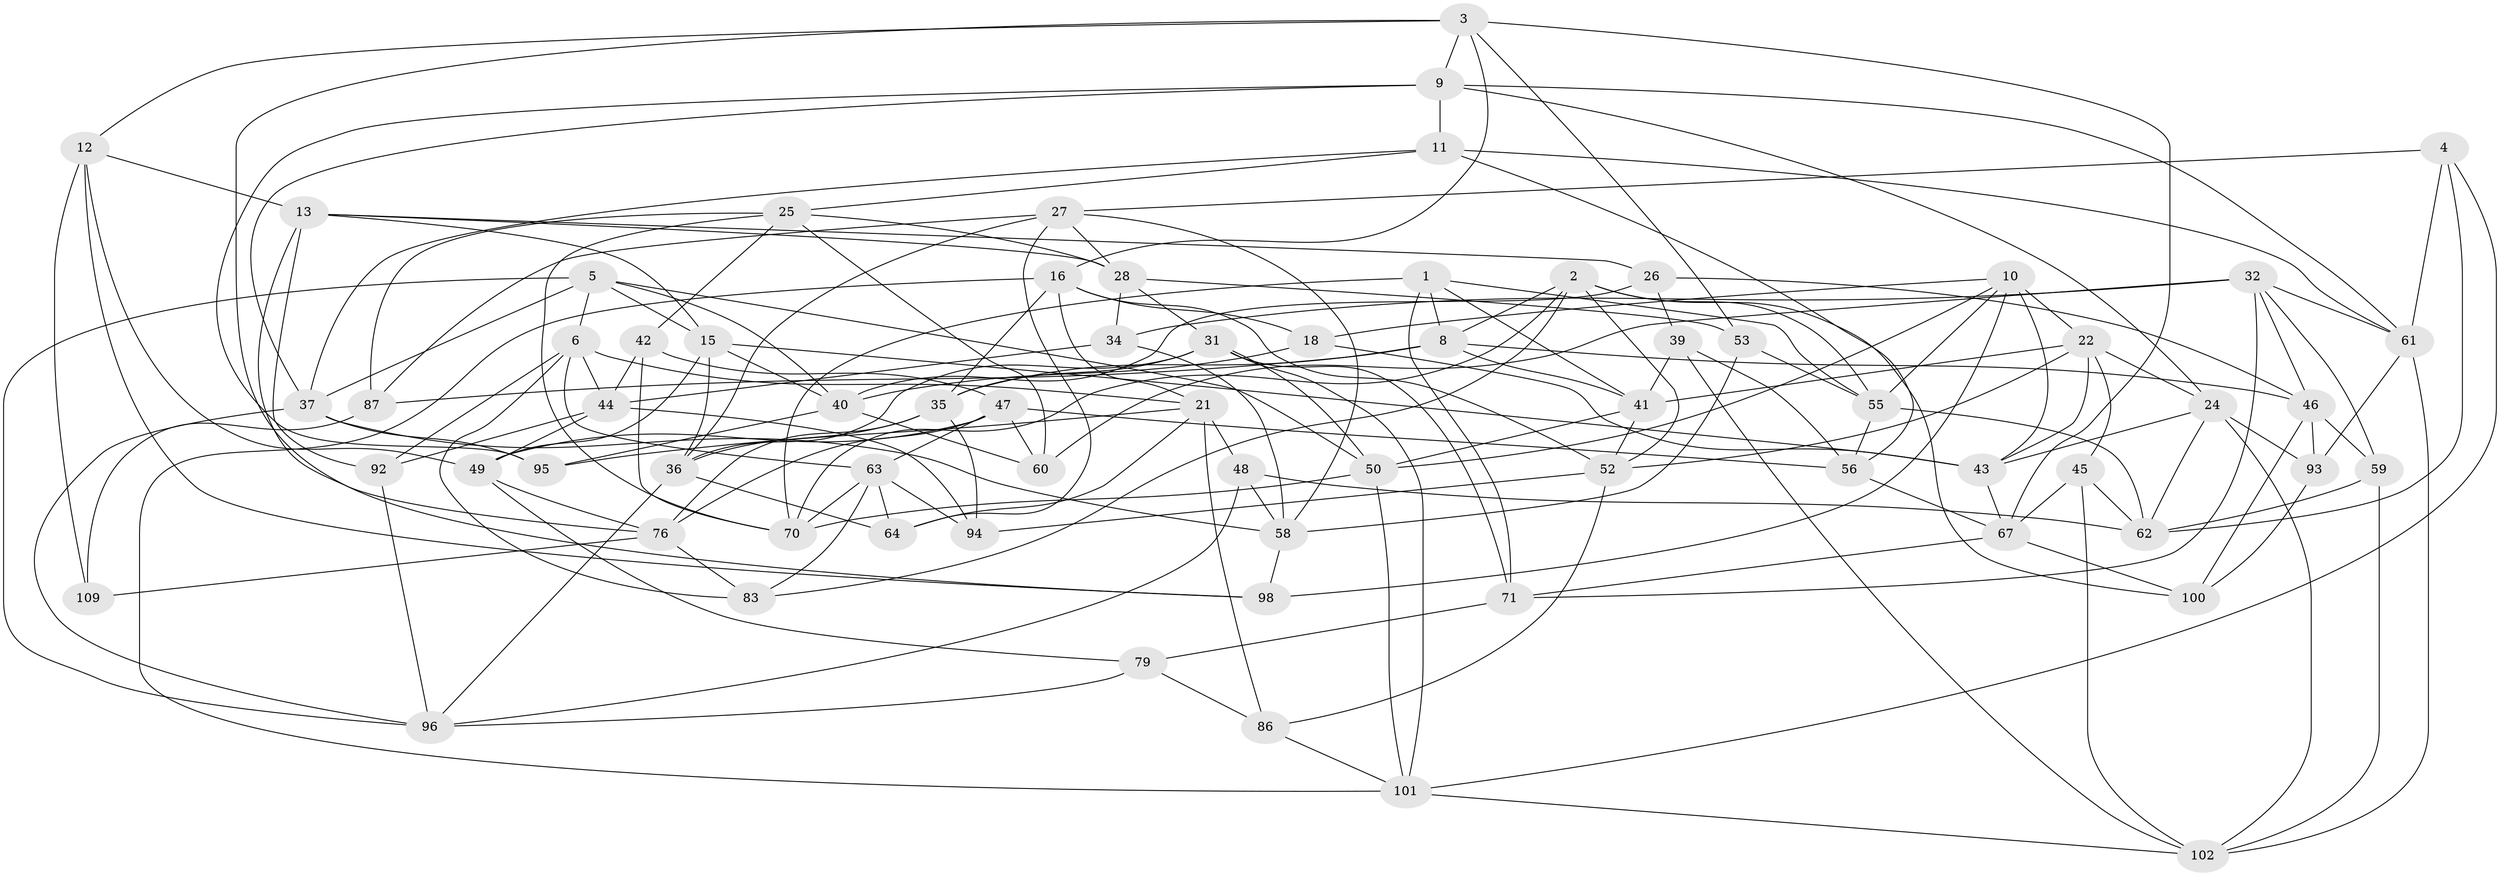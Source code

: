 // original degree distribution, {4: 1.0}
// Generated by graph-tools (version 1.1) at 2025/11/02/27/25 16:11:47]
// undirected, 69 vertices, 181 edges
graph export_dot {
graph [start="1"]
  node [color=gray90,style=filled];
  1 [super="+112"];
  2 [super="+78"];
  3 [super="+51"];
  4;
  5 [super="+7"];
  6 [super="+17"];
  8 [super="+91"];
  9 [super="+33"];
  10 [super="+69"];
  11 [super="+20"];
  12 [super="+14"];
  13 [super="+29"];
  15 [super="+19"];
  16 [super="+30"];
  18;
  21 [super="+111"];
  22 [super="+23"];
  24 [super="+75"];
  25 [super="+84"];
  26;
  27 [super="+89"];
  28 [super="+54"];
  31 [super="+38"];
  32 [super="+72"];
  34;
  35 [super="+88"];
  36 [super="+97"];
  37 [super="+106"];
  39;
  40 [super="+74"];
  41 [super="+105"];
  42;
  43 [super="+73"];
  44 [super="+68"];
  45;
  46 [super="+114"];
  47 [super="+77"];
  48;
  49 [super="+57"];
  50 [super="+103"];
  52 [super="+115"];
  53;
  55 [super="+99"];
  56 [super="+82"];
  58 [super="+85"];
  59;
  60;
  61 [super="+66"];
  62 [super="+80"];
  63 [super="+65"];
  64;
  67 [super="+81"];
  70 [super="+90"];
  71 [super="+107"];
  76 [super="+104"];
  79;
  83;
  86;
  87;
  92;
  93;
  94;
  95;
  96 [super="+113"];
  98;
  100;
  101 [super="+108"];
  102 [super="+110"];
  109;
  1 -- 55;
  1 -- 71 [weight=2];
  1 -- 8;
  1 -- 70;
  1 -- 41;
  2 -- 100;
  2 -- 70;
  2 -- 83;
  2 -- 8;
  2 -- 52;
  2 -- 55;
  3 -- 98;
  3 -- 53;
  3 -- 12;
  3 -- 67;
  3 -- 9;
  3 -- 16;
  4 -- 61;
  4 -- 62;
  4 -- 101;
  4 -- 27;
  5 -- 37;
  5 -- 15;
  5 -- 96;
  5 -- 50;
  5 -- 40;
  5 -- 6;
  6 -- 92;
  6 -- 63;
  6 -- 21;
  6 -- 83;
  6 -- 44;
  8 -- 46;
  8 -- 41;
  8 -- 87;
  8 -- 35;
  9 -- 11;
  9 -- 61;
  9 -- 95;
  9 -- 37;
  9 -- 24;
  10 -- 50;
  10 -- 22;
  10 -- 55;
  10 -- 18;
  10 -- 43;
  10 -- 98;
  11 -- 56 [weight=2];
  11 -- 25;
  11 -- 37;
  11 -- 61;
  12 -- 109 [weight=2];
  12 -- 98;
  12 -- 13;
  12 -- 49;
  13 -- 28;
  13 -- 26;
  13 -- 92;
  13 -- 76;
  13 -- 15;
  15 -- 36;
  15 -- 49;
  15 -- 43;
  15 -- 40;
  16 -- 18;
  16 -- 35;
  16 -- 52;
  16 -- 21;
  16 -- 101;
  18 -- 43;
  18 -- 40;
  21 -- 48;
  21 -- 86;
  21 -- 64;
  21 -- 95;
  22 -- 24;
  22 -- 45;
  22 -- 43;
  22 -- 52;
  22 -- 41;
  24 -- 102;
  24 -- 62;
  24 -- 43;
  24 -- 93;
  25 -- 70;
  25 -- 28;
  25 -- 60;
  25 -- 42;
  25 -- 87;
  26 -- 39;
  26 -- 46;
  26 -- 40;
  27 -- 64;
  27 -- 87;
  27 -- 36;
  27 -- 58;
  27 -- 28;
  28 -- 31;
  28 -- 34;
  28 -- 53;
  31 -- 36;
  31 -- 71;
  31 -- 50;
  31 -- 101;
  31 -- 35;
  32 -- 46;
  32 -- 60;
  32 -- 34;
  32 -- 59;
  32 -- 71;
  32 -- 61;
  34 -- 58;
  34 -- 44;
  35 -- 94;
  35 -- 36;
  35 -- 76;
  36 -- 64;
  36 -- 96;
  37 -- 95;
  37 -- 58;
  37 -- 96;
  39 -- 102;
  39 -- 41;
  39 -- 56;
  40 -- 60;
  40 -- 95;
  41 -- 52;
  41 -- 50;
  42 -- 70;
  42 -- 47;
  42 -- 44;
  43 -- 67;
  44 -- 94;
  44 -- 92;
  44 -- 49;
  45 -- 62;
  45 -- 67;
  45 -- 102;
  46 -- 100;
  46 -- 59;
  46 -- 93;
  47 -- 56;
  47 -- 60;
  47 -- 76;
  47 -- 63;
  47 -- 49;
  48 -- 62;
  48 -- 58;
  48 -- 96;
  49 -- 76;
  49 -- 79;
  50 -- 101;
  50 -- 70;
  52 -- 94;
  52 -- 86;
  53 -- 58;
  53 -- 55;
  55 -- 56;
  55 -- 62;
  56 -- 67;
  58 -- 98;
  59 -- 102;
  59 -- 62;
  61 -- 102;
  61 -- 93;
  63 -- 64;
  63 -- 83;
  63 -- 94;
  63 -- 70;
  67 -- 100;
  67 -- 71;
  71 -- 79;
  76 -- 83;
  76 -- 109;
  79 -- 96;
  79 -- 86;
  86 -- 101;
  87 -- 109;
  92 -- 96;
  93 -- 100;
  101 -- 102;
}
